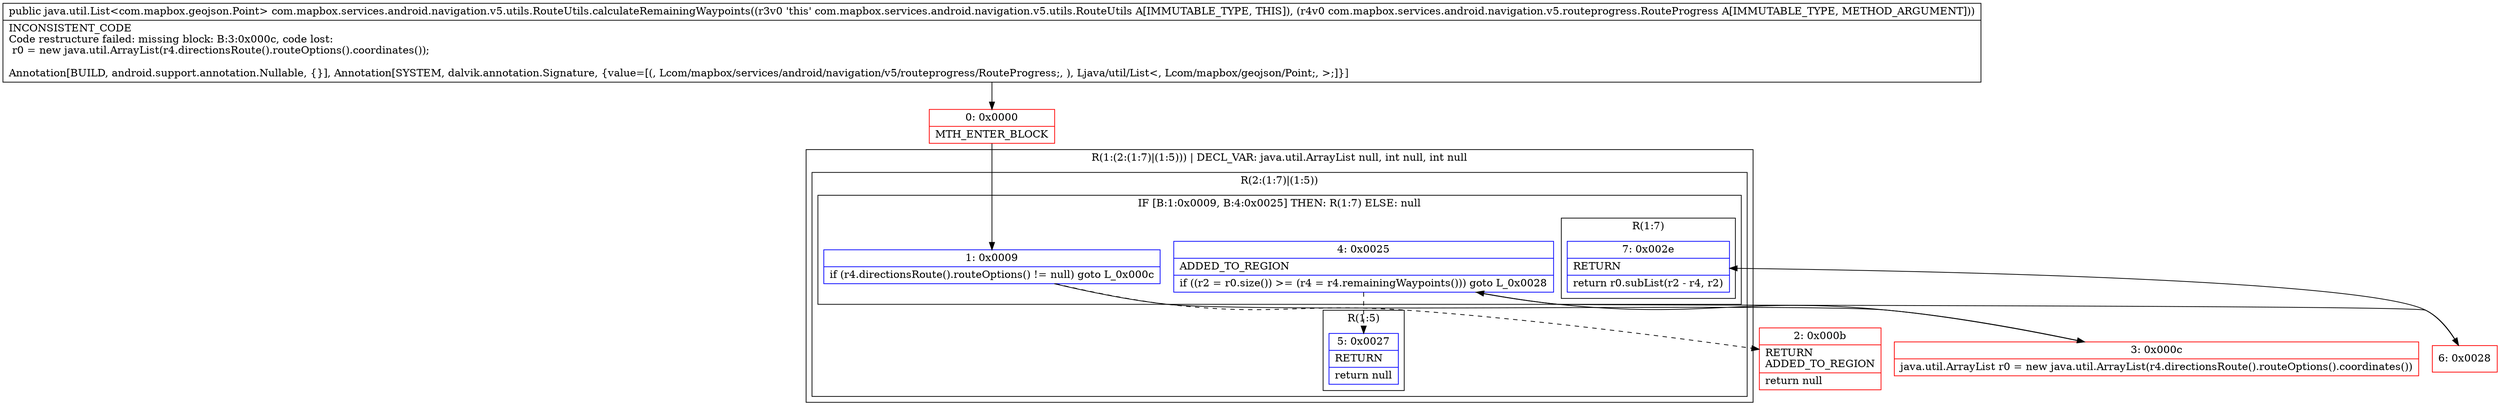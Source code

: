 digraph "CFG forcom.mapbox.services.android.navigation.v5.utils.RouteUtils.calculateRemainingWaypoints(Lcom\/mapbox\/services\/android\/navigation\/v5\/routeprogress\/RouteProgress;)Ljava\/util\/List;" {
subgraph cluster_Region_134506875 {
label = "R(1:(2:(1:7)|(1:5))) | DECL_VAR: java.util.ArrayList null, int null, int null\l";
node [shape=record,color=blue];
subgraph cluster_Region_83836775 {
label = "R(2:(1:7)|(1:5))";
node [shape=record,color=blue];
subgraph cluster_IfRegion_948535600 {
label = "IF [B:1:0x0009, B:4:0x0025] THEN: R(1:7) ELSE: null";
node [shape=record,color=blue];
Node_1 [shape=record,label="{1\:\ 0x0009|if (r4.directionsRoute().routeOptions() != null) goto L_0x000c\l}"];
Node_4 [shape=record,label="{4\:\ 0x0025|ADDED_TO_REGION\l|if ((r2 = r0.size()) \>= (r4 = r4.remainingWaypoints())) goto L_0x0028\l}"];
subgraph cluster_Region_1256007408 {
label = "R(1:7)";
node [shape=record,color=blue];
Node_7 [shape=record,label="{7\:\ 0x002e|RETURN\l|return r0.subList(r2 \- r4, r2)\l}"];
}
}
subgraph cluster_Region_1631179105 {
label = "R(1:5)";
node [shape=record,color=blue];
Node_5 [shape=record,label="{5\:\ 0x0027|RETURN\l|return null\l}"];
}
}
}
Node_0 [shape=record,color=red,label="{0\:\ 0x0000|MTH_ENTER_BLOCK\l}"];
Node_2 [shape=record,color=red,label="{2\:\ 0x000b|RETURN\lADDED_TO_REGION\l|return null\l}"];
Node_3 [shape=record,color=red,label="{3\:\ 0x000c|java.util.ArrayList r0 = new java.util.ArrayList(r4.directionsRoute().routeOptions().coordinates())\l}"];
Node_6 [shape=record,color=red,label="{6\:\ 0x0028}"];
MethodNode[shape=record,label="{public java.util.List\<com.mapbox.geojson.Point\> com.mapbox.services.android.navigation.v5.utils.RouteUtils.calculateRemainingWaypoints((r3v0 'this' com.mapbox.services.android.navigation.v5.utils.RouteUtils A[IMMUTABLE_TYPE, THIS]), (r4v0 com.mapbox.services.android.navigation.v5.routeprogress.RouteProgress A[IMMUTABLE_TYPE, METHOD_ARGUMENT]))  | INCONSISTENT_CODE\lCode restructure failed: missing block: B:3:0x000c, code lost:\l    r0 = new java.util.ArrayList(r4.directionsRoute().routeOptions().coordinates());\l\lAnnotation[BUILD, android.support.annotation.Nullable, \{\}], Annotation[SYSTEM, dalvik.annotation.Signature, \{value=[(, Lcom\/mapbox\/services\/android\/navigation\/v5\/routeprogress\/RouteProgress;, ), Ljava\/util\/List\<, Lcom\/mapbox\/geojson\/Point;, \>;]\}]\l}"];
MethodNode -> Node_0;
Node_1 -> Node_2[style=dashed];
Node_1 -> Node_3;
Node_4 -> Node_5[style=dashed];
Node_4 -> Node_6;
Node_0 -> Node_1;
Node_3 -> Node_4;
Node_6 -> Node_7;
}

